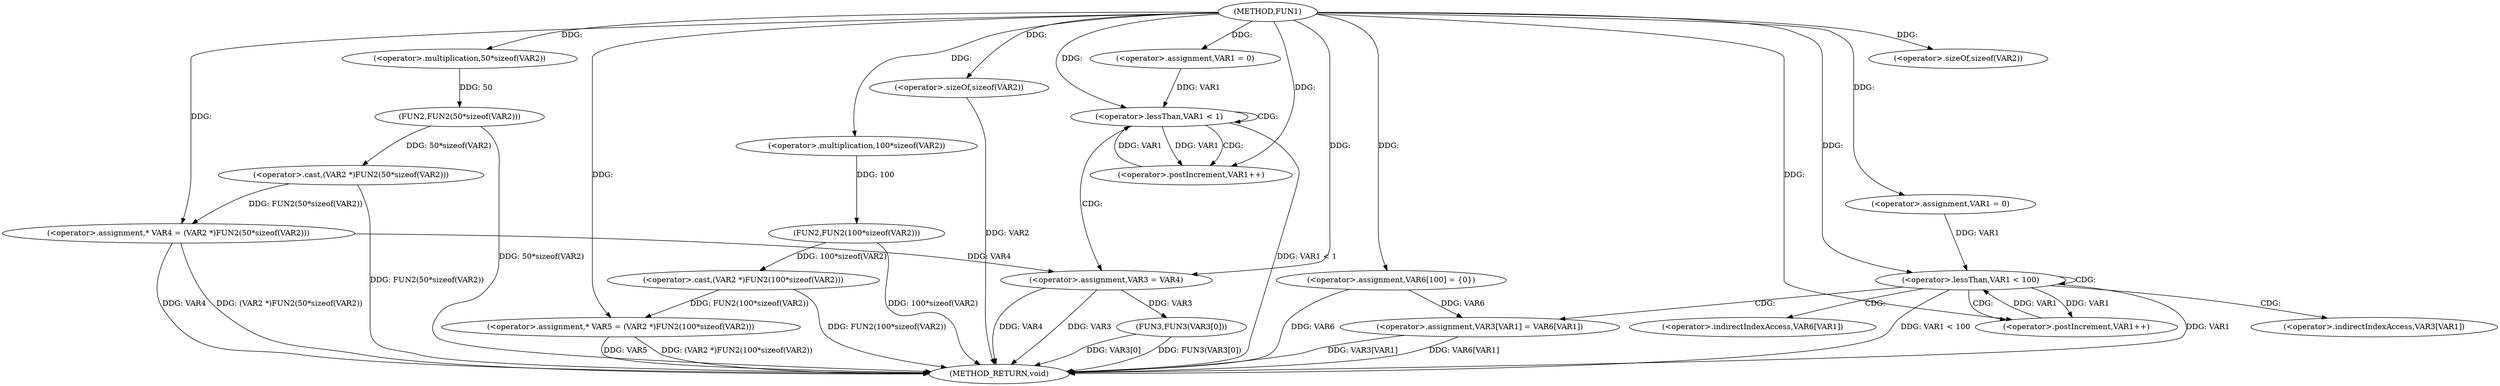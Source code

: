digraph FUN1 {  
"1000100" [label = "(METHOD,FUN1)" ]
"1000164" [label = "(METHOD_RETURN,void)" ]
"1000105" [label = "(<operator>.assignment,* VAR4 = (VAR2 *)FUN2(50*sizeof(VAR2)))" ]
"1000107" [label = "(<operator>.cast,(VAR2 *)FUN2(50*sizeof(VAR2)))" ]
"1000109" [label = "(FUN2,FUN2(50*sizeof(VAR2)))" ]
"1000110" [label = "(<operator>.multiplication,50*sizeof(VAR2))" ]
"1000112" [label = "(<operator>.sizeOf,sizeof(VAR2))" ]
"1000115" [label = "(<operator>.assignment,* VAR5 = (VAR2 *)FUN2(100*sizeof(VAR2)))" ]
"1000117" [label = "(<operator>.cast,(VAR2 *)FUN2(100*sizeof(VAR2)))" ]
"1000119" [label = "(FUN2,FUN2(100*sizeof(VAR2)))" ]
"1000120" [label = "(<operator>.multiplication,100*sizeof(VAR2))" ]
"1000122" [label = "(<operator>.sizeOf,sizeof(VAR2))" ]
"1000125" [label = "(<operator>.assignment,VAR1 = 0)" ]
"1000128" [label = "(<operator>.lessThan,VAR1 < 1)" ]
"1000131" [label = "(<operator>.postIncrement,VAR1++)" ]
"1000134" [label = "(<operator>.assignment,VAR3 = VAR4)" ]
"1000139" [label = "(<operator>.assignment,VAR6[100] = {0})" ]
"1000144" [label = "(<operator>.assignment,VAR1 = 0)" ]
"1000147" [label = "(<operator>.lessThan,VAR1 < 100)" ]
"1000150" [label = "(<operator>.postIncrement,VAR1++)" ]
"1000153" [label = "(<operator>.assignment,VAR3[VAR1] = VAR6[VAR1])" ]
"1000160" [label = "(FUN3,FUN3(VAR3[0]))" ]
"1000154" [label = "(<operator>.indirectIndexAccess,VAR3[VAR1])" ]
"1000157" [label = "(<operator>.indirectIndexAccess,VAR6[VAR1])" ]
  "1000115" -> "1000164"  [ label = "DDG: (VAR2 *)FUN2(100*sizeof(VAR2))"] 
  "1000105" -> "1000164"  [ label = "DDG: (VAR2 *)FUN2(50*sizeof(VAR2))"] 
  "1000153" -> "1000164"  [ label = "DDG: VAR6[VAR1]"] 
  "1000160" -> "1000164"  [ label = "DDG: FUN3(VAR3[0])"] 
  "1000139" -> "1000164"  [ label = "DDG: VAR6"] 
  "1000147" -> "1000164"  [ label = "DDG: VAR1"] 
  "1000153" -> "1000164"  [ label = "DDG: VAR3[VAR1]"] 
  "1000128" -> "1000164"  [ label = "DDG: VAR1 < 1"] 
  "1000117" -> "1000164"  [ label = "DDG: FUN2(100*sizeof(VAR2))"] 
  "1000122" -> "1000164"  [ label = "DDG: VAR2"] 
  "1000134" -> "1000164"  [ label = "DDG: VAR3"] 
  "1000109" -> "1000164"  [ label = "DDG: 50*sizeof(VAR2)"] 
  "1000119" -> "1000164"  [ label = "DDG: 100*sizeof(VAR2)"] 
  "1000134" -> "1000164"  [ label = "DDG: VAR4"] 
  "1000147" -> "1000164"  [ label = "DDG: VAR1 < 100"] 
  "1000160" -> "1000164"  [ label = "DDG: VAR3[0]"] 
  "1000115" -> "1000164"  [ label = "DDG: VAR5"] 
  "1000105" -> "1000164"  [ label = "DDG: VAR4"] 
  "1000107" -> "1000164"  [ label = "DDG: FUN2(50*sizeof(VAR2))"] 
  "1000107" -> "1000105"  [ label = "DDG: FUN2(50*sizeof(VAR2))"] 
  "1000100" -> "1000105"  [ label = "DDG: "] 
  "1000109" -> "1000107"  [ label = "DDG: 50*sizeof(VAR2)"] 
  "1000110" -> "1000109"  [ label = "DDG: 50"] 
  "1000100" -> "1000110"  [ label = "DDG: "] 
  "1000100" -> "1000112"  [ label = "DDG: "] 
  "1000117" -> "1000115"  [ label = "DDG: FUN2(100*sizeof(VAR2))"] 
  "1000100" -> "1000115"  [ label = "DDG: "] 
  "1000119" -> "1000117"  [ label = "DDG: 100*sizeof(VAR2)"] 
  "1000120" -> "1000119"  [ label = "DDG: 100"] 
  "1000100" -> "1000120"  [ label = "DDG: "] 
  "1000100" -> "1000122"  [ label = "DDG: "] 
  "1000100" -> "1000125"  [ label = "DDG: "] 
  "1000125" -> "1000128"  [ label = "DDG: VAR1"] 
  "1000131" -> "1000128"  [ label = "DDG: VAR1"] 
  "1000100" -> "1000128"  [ label = "DDG: "] 
  "1000128" -> "1000131"  [ label = "DDG: VAR1"] 
  "1000100" -> "1000131"  [ label = "DDG: "] 
  "1000105" -> "1000134"  [ label = "DDG: VAR4"] 
  "1000100" -> "1000134"  [ label = "DDG: "] 
  "1000100" -> "1000139"  [ label = "DDG: "] 
  "1000100" -> "1000144"  [ label = "DDG: "] 
  "1000150" -> "1000147"  [ label = "DDG: VAR1"] 
  "1000144" -> "1000147"  [ label = "DDG: VAR1"] 
  "1000100" -> "1000147"  [ label = "DDG: "] 
  "1000147" -> "1000150"  [ label = "DDG: VAR1"] 
  "1000100" -> "1000150"  [ label = "DDG: "] 
  "1000139" -> "1000153"  [ label = "DDG: VAR6"] 
  "1000134" -> "1000160"  [ label = "DDG: VAR3"] 
  "1000128" -> "1000128"  [ label = "CDG: "] 
  "1000128" -> "1000131"  [ label = "CDG: "] 
  "1000128" -> "1000134"  [ label = "CDG: "] 
  "1000147" -> "1000154"  [ label = "CDG: "] 
  "1000147" -> "1000147"  [ label = "CDG: "] 
  "1000147" -> "1000153"  [ label = "CDG: "] 
  "1000147" -> "1000150"  [ label = "CDG: "] 
  "1000147" -> "1000157"  [ label = "CDG: "] 
}
